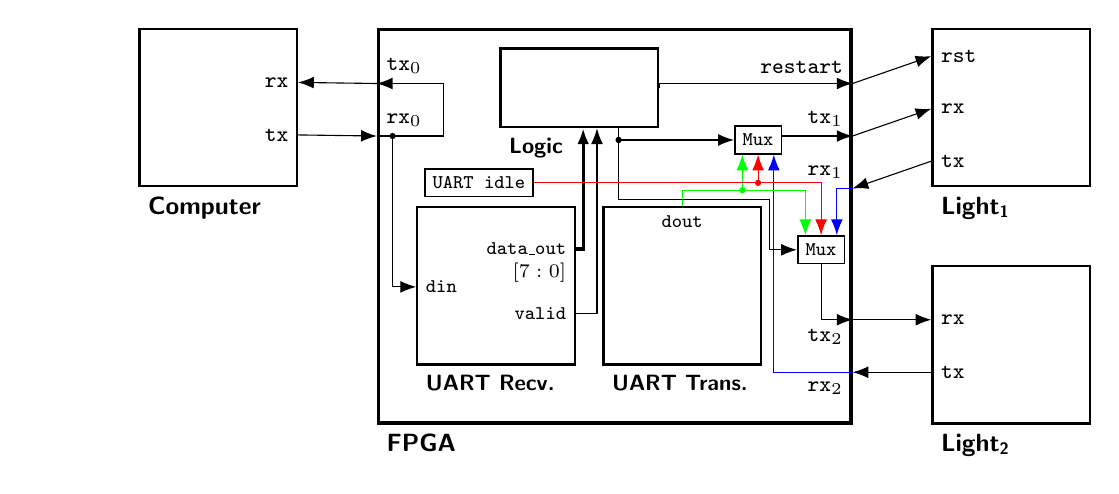 \usetikzlibrary{arrows.meta}
\usetikzlibrary{calc,intersections,through,backgrounds}
\begin{tikzpicture}
	\tikzset{comp/.style={
		rectangle, draw=black, thick
	}}	
	\tikzset{component/.style={
		comp, minimum width=6cm, minimum height=5cm, very thick
	}}
	\tikzset{component_small/.style={
		comp, minimum width=2cm, minimum height=2cm, thick
	}}
	\tikzset{component_tiny/.style={
		comp, inner sep=0.1cm, semithick
	}}
	\tikzset{caption/.style={
		below right
	}}
	\tikzset{conn/.style={
		-{Latex[length=2mm]}
	}}
	
	% FPGA
	\node (FPGA) [component] at (0,0) {}
		% Caption
		node [caption] at (FPGA.south west) { \small{\textsf{\textbf{FPGA}}} }
		
		% In/-outputs links
		coordinate [yshift=3cm+0.666cm, label={ above right : \footnotesize{$\texttt{rx}_0$} }] (FPGA_rx0) at (FPGA.south west) % unten
		coordinate [yshift=3cm+1.333cm, label={ above right : \footnotesize{$\texttt{tx}_0$} }] (FPGA_tx0) at (FPGA.south west) % oben

		% In/outputs  rechts oben
		coordinate [yshift=3cm,                    label={ above left : \footnotesize{$\texttt{rx}_1$} }]      (FPGA_rx1)       at (FPGA.south east)  % unten
		coordinate [yshift=3cm+0.666cm, label={ above left : \footnotesize{$\texttt{tx}_1$} }]      (FPGA_tx1)       at (FPGA.south east) % mitte
		coordinate [yshift=3cm+1.333cm, label={ above left : \footnotesize{$\texttt{restart}$} }] (FPGA_restart) at (FPGA.south east) % oben
		% In/outputs  rechts unten
		coordinate [yshift=0.666cm,           label={ below left : \footnotesize{$\texttt{rx}_2$} }]      (FPGA_rx2)        at (FPGA.south east)  % unten
		coordinate [yshift=1.333cm,           label={ below left : \footnotesize{$\texttt{tx}_2$} }]      (FPGA_tx2)        at (FPGA.south east) % oben

		% Interna
		node (UART_idle) [component_tiny, shift={(-1.725cm, 0.55cm)}] at (FPGA)           { \scriptsize{\textsf{\texttt{UART idle}}} }
	 	node (Mux1)          [component_tiny, shift={(-1.2cm, -0.05cm)}]  at (FPGA_tx1)   { \scriptsize{\textsf{\texttt{Mux}}} }
	 	node (Mux2)          [component_tiny, shift={(-0.4cm, -0.3cm)}]    at (FPGA.east) { \scriptsize{\textsf{\texttt{Mux}}} }
	;

	% Logic
	\node (Logic) at (FPGA.north) [comp, minimum height=1cm, minimum width=2cm, below, shift={(-0.45, -0.25)}] {}
		node [caption] at (Logic.south west) { \textsf{\footnotesize{\textbf{Logic}}} }
	;

	% Receiver
	\node (Receiver) at (FPGA.south west) [component_small, above right, shift={(0.5, 0.75)}] {}
		% Caption
		node [caption] at (Receiver.south west) { \textsf{\footnotesize{\textbf{UART Recv.}}} }
		% Input links
		coordinate [yshift=1cm, label={ right : \scriptsize{\texttt{din}} }] (Receiver_din) at (Receiver.south west)
		% Outpus links
		coordinate [yshift=0.666cm,                 label={ left : \scriptsize{\texttt{valid}} }]           (Receiver_valid)           at (Receiver.south east) % unten
		coordinate [yshift=1.333cm+0.15cm, label={ left : \scriptsize{\texttt{data\_out}} }] (Receiver_data_out)    at (Receiver.south east) % oben
		coordinate [yshift=1.333cm-0.15cm,  label={ left : \scriptsize{$[7:0]$} }]                     (Receiver_data_out2) at (Receiver.south east) % mitte
	;

	% Transmitter
	\node (Transmitter) at (FPGA.south east) [component_small, above left, shift={(-1.15, 0.75)}] {}
		node [caption] at (Transmitter.south west) { \textsf{\footnotesize{\textbf{UART Trans.}}} }
		% Output oben
		coordinate [label={ below : \scriptsize{\textsf{\texttt{dout}}} }] (Transmitter_dout) at (Transmitter.north) % unten
	;

	% Computer
	\node (Computer) [component_small, below left, xshift=-1cm] at (FPGA.north west) {}
		% Caption
		node [caption] at (Computer.south west) { \small{\textsf{\textbf{Computer}}} }
		% In/outputs rechts
		coordinate [yshift=0.666cm, label={ left:\footnotesize{\texttt{tx}} }] (Computer_tx) at (Computer.south east) % unten
		coordinate [yshift=1.333cm, label={ left:\footnotesize{\texttt{rx}} }] (Computer_rx) at (Computer.south east) % oben
	;

	% Light 1
	\node (Light_1) [component_small, below right, xshift=1cm] at (FPGA.north east) {}
		% Caption
		node [caption] at (Light_1.south west) { \small{\textsf{\textbf{Light\textsubscript{1}}}} }
		% In/outputs links
		coordinate [yshift=0.333cm, label={ right:\footnotesize{\texttt{tx}} }]   (Light_1_tx)   at (Light_1.south west) % unten
		coordinate [yshift=0.999cm, label={ right:\footnotesize{\texttt{rx}} }]   (Light_1_rx)   at (Light_1.south west) % mitte
		coordinate [yshift=1.666cm, label={ right:\footnotesize{\texttt{rst}} }] (Light_1_rst) at (Light_1.south west) % oben
	;

	% Light_2
	\node (Light_2) [component_small, above right, xshift=1cm] at (FPGA.south east) {}
		% Caption
		node [caption] at (Light_2.south west) { \small{\textsf{\textbf{Light\textsubscript{2}}}} }
		% In/outputs links
		coordinate [yshift=0.666cm, label={ right:\footnotesize{\texttt{tx}} }]   (Light_2_tx)   at (Light_2.south west) % unten
		coordinate [yshift=1.333cm, label={ right:\footnotesize{\texttt{rx}} }]   (Light_2_rx)   at (Light_2.south west) % oben
	;

	% FPGA -> Lights
	\draw[conn] (FPGA_restart) -- (Light_1_rst);
	\draw[conn] (FPGA_tx1) -- (Light_1_rx);
	\draw[conn] (Light_1_tx) -- (FPGA_rx1) ;
	\draw[conn] (FPGA_tx2) -- (Light_2_rx);
	\draw[conn] (Light_2_tx) -- (FPGA_rx2);

	% FPGA -> Computer
	\draw[conn]  (FPGA_tx0) -- (Computer_rx);
	\draw[conn] (Computer_tx) -- (FPGA_rx0);
	
	% FPGA internal
		\draw[conn, name path=FPGA_rx0--FPGA_tx0] (FPGA_rx0) -- ([xshift=0.85cm] FPGA_rx0) |- (FPGA_tx0); % Computer input feedback loop
		\draw[conn] (Logic.east) |- (FPGA_restart); %logic -> restart
	
		% Connections to/from Receiver
	 	\draw[conn, name path=FPGA_rx0--Receiver_din] (FPGA_rx0) -- ([xshift=0.2cm] FPGA_rx0)  |- (Receiver_din); % tx0 -> receiver
		\draw[conn, very thick] (Receiver_data_out) -| ([xshift=0.05cm] Logic.south);  % receiver -> logic
		\draw[conn] (Receiver_valid) -|  ([xshift=0.225cm] Logic.south); % receiver -> logic

		% Connections from/to Mux1
		\draw[conn, name path=Logic--Mux1] ([xshift=0.5cm] Logic.south) |- (Mux1.west);
		\draw[conn, draw=red, name path=UART_idle--Mux1] (UART_idle) -| (Mux1); % UART_idle -> Mux1	
		\draw[conn, color=green, name path=Transmitter_dout--Mux1] (Transmitter_dout) -- ([yshift=0.2cm] Transmitter_dout) -| ([xshift=-0.2cm] Mux1.south); % dout -> Mux1
		\draw[conn, color=blue] (FPGA_rx2) -| ([xshift=0.2cm] Mux1.south); % rx2 -> Mux1
		\draw[conn, yshift=0.5cm] ([yshift=0.05cm] Mux1.east) -- (FPGA_tx1); % Mux1 -> tx1

		% Connections from/to Mux2
		\draw[conn, name path=Logic--Mux2] ([xshift=0.5cm] Logic.south) -- ([shift={(0.5cm, -0.9cm)}] Logic.south) -| ([xshift=-0.35cm] Mux2.west) -- (Mux2.west); % TODO
		\draw[conn, draw=red, name path=UART_idle--Mux2] (UART_idle) -| (Mux2); % UART_idle -> Mux2
		\draw[conn, draw=green, name path=Transmitter_dout--Mux2] ([yshift=0.2cm] Transmitter_dout) -| ([xshift=-0.2cm] Mux2.north); % dout -> Mux2
		\draw[conn, draw=blue] (FPGA_rx1) -| ([xshift=0.2cm] Mux2.north);	 % rx1 -> Mux2
		\draw[conn] (Mux2) |- (FPGA_tx2); % Mux2 -> tx2
		
		% Intersections
		\fill[name intersections={of=FPGA_rx0--FPGA_tx0 and FPGA_rx0--Receiver_din, total=\t}] (intersection-\t) circle (0.4mm);
		\fill[name intersections={of=Logic--Mux1 and Logic--Mux2, total=\t}] (intersection-\t) circle (0.4mm);
		\fill[red, name intersections={of=UART_idle--Mux1 and UART_idle--Mux2, total=\t}] (intersection-\t) circle (0.4mm);
		\fill[green, name intersections={of=Transmitter_dout--Mux1 and Transmitter_dout--Mux2, total=\t}] (intersection-\t) circle (0.4mm);
\end{tikzpicture}